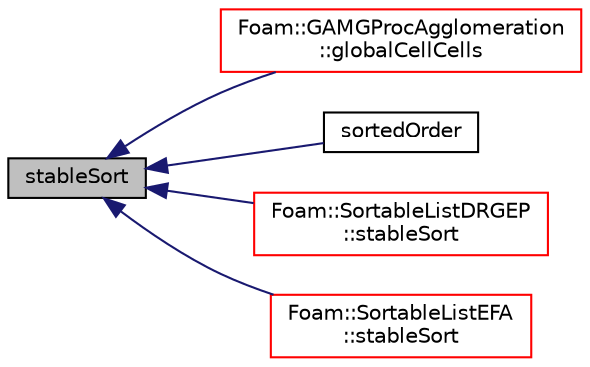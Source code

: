 digraph "stableSort"
{
  bgcolor="transparent";
  edge [fontname="Helvetica",fontsize="10",labelfontname="Helvetica",labelfontsize="10"];
  node [fontname="Helvetica",fontsize="10",shape=record];
  rankdir="LR";
  Node15682 [label="stableSort",height=0.2,width=0.4,color="black", fillcolor="grey75", style="filled", fontcolor="black"];
  Node15682 -> Node15683 [dir="back",color="midnightblue",fontsize="10",style="solid",fontname="Helvetica"];
  Node15683 [label="Foam::GAMGProcAgglomeration\l::globalCellCells",height=0.2,width=0.4,color="red",URL="$a28025.html#a59b7daeb97bb6479a59cdeacff965dc5",tooltip="Debug: calculate global cell-cells. "];
  Node15682 -> Node15685 [dir="back",color="midnightblue",fontsize="10",style="solid",fontname="Helvetica"];
  Node15685 [label="sortedOrder",height=0.2,width=0.4,color="black",URL="$a21851.html#abc7fb43ebda581aa208aa55883d6d37f"];
  Node15682 -> Node15686 [dir="back",color="midnightblue",fontsize="10",style="solid",fontname="Helvetica"];
  Node15686 [label="Foam::SortableListDRGEP\l::stableSort",height=0.2,width=0.4,color="red",URL="$a31085.html#a21a6dab368a0a08089b42c6d8537817a",tooltip="Sort the list (if changed after construction time) "];
  Node15682 -> Node15691 [dir="back",color="midnightblue",fontsize="10",style="solid",fontname="Helvetica"];
  Node15691 [label="Foam::SortableListEFA\l::stableSort",height=0.2,width=0.4,color="red",URL="$a31097.html#a21a6dab368a0a08089b42c6d8537817a",tooltip="Sort the list (if changed after construction time) "];
}

